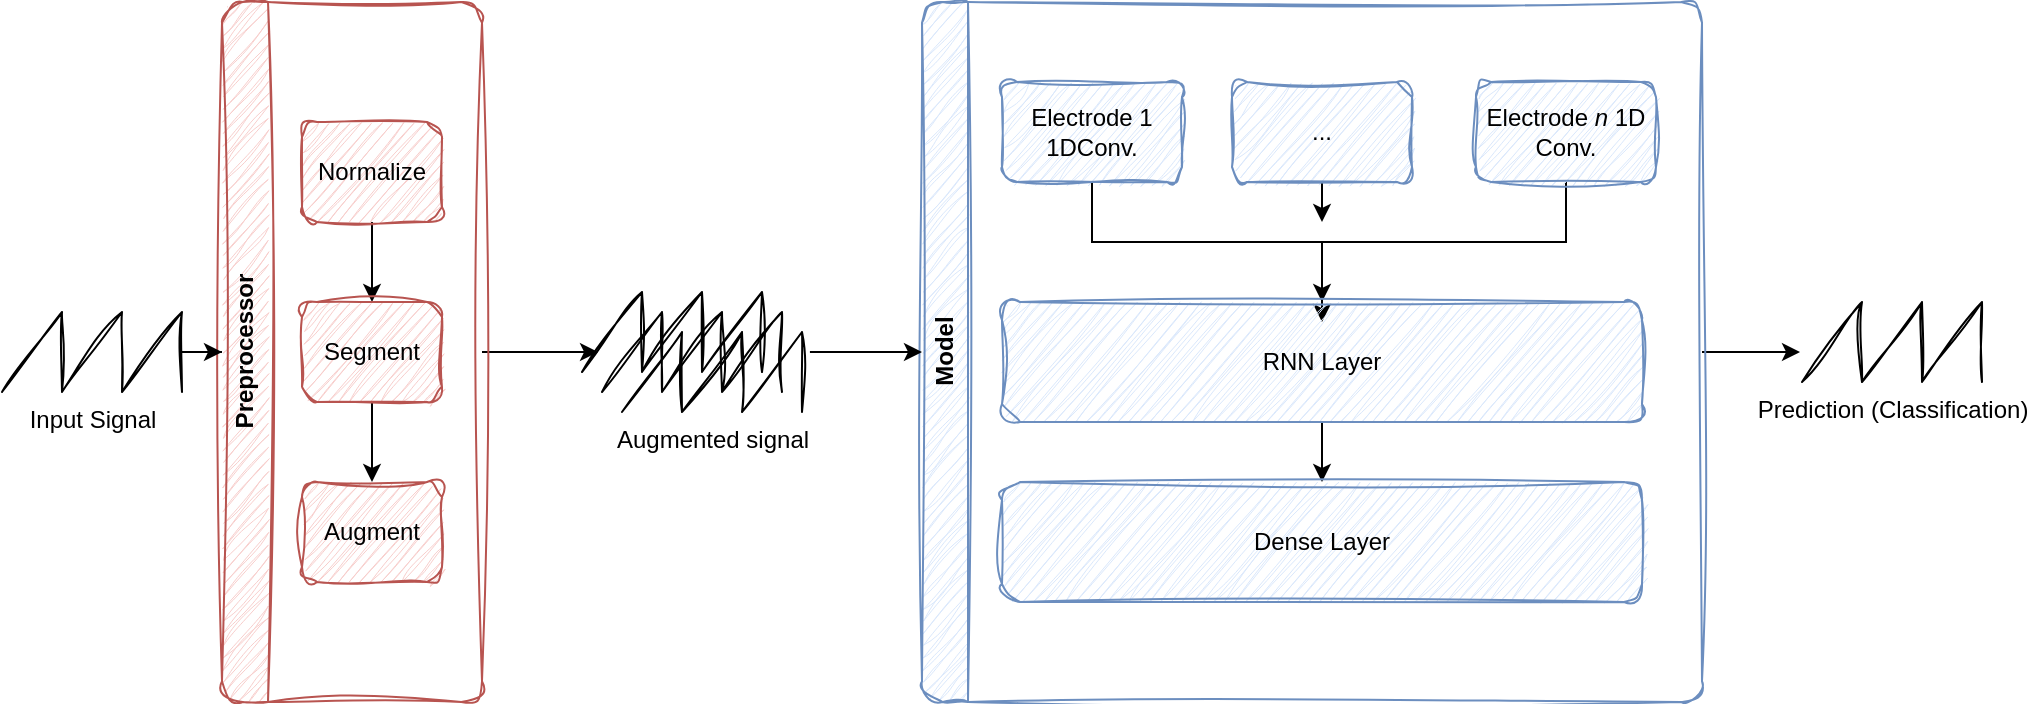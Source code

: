 <mxfile version="21.6.9" type="google">
  <diagram name="Página-1" id="BQXYLBE7gCcoiji-13DN">
    <mxGraphModel grid="0" page="1" gridSize="10" guides="1" tooltips="1" connect="1" arrows="1" fold="1" pageScale="1" pageWidth="1169" pageHeight="827" math="0" shadow="0">
      <root>
        <mxCell id="0" />
        <mxCell id="1" parent="0" />
        <mxCell id="1f2rcgwonlpsG2ieC1h5-39" style="edgeStyle=orthogonalEdgeStyle;rounded=0;orthogonalLoop=1;jettySize=auto;html=1;entryX=-0.011;entryY=0.625;entryDx=0;entryDy=0;entryPerimeter=0;" edge="1" parent="1" source="1f2rcgwonlpsG2ieC1h5-1" target="1f2rcgwonlpsG2ieC1h5-38">
          <mxGeometry relative="1" as="geometry" />
        </mxCell>
        <mxCell id="1f2rcgwonlpsG2ieC1h5-1" value="Model" style="swimlane;horizontal=0;whiteSpace=wrap;html=1;fillColor=#dae8fc;strokeColor=#6c8ebf;fillStyle=auto;sketch=1;curveFitting=1;jiggle=2;shadow=0;rounded=1;" vertex="1" parent="1">
          <mxGeometry x="460" y="120" width="390" height="350" as="geometry" />
        </mxCell>
        <mxCell id="1f2rcgwonlpsG2ieC1h5-33" style="edgeStyle=orthogonalEdgeStyle;rounded=0;orthogonalLoop=1;jettySize=auto;html=1;entryX=0.5;entryY=0.167;entryDx=0;entryDy=0;entryPerimeter=0;" edge="1" parent="1f2rcgwonlpsG2ieC1h5-1" source="1f2rcgwonlpsG2ieC1h5-27" target="1f2rcgwonlpsG2ieC1h5-32">
          <mxGeometry relative="1" as="geometry" />
        </mxCell>
        <mxCell id="1f2rcgwonlpsG2ieC1h5-27" value="Electrode 1 1DConv." style="rounded=1;whiteSpace=wrap;html=1;sketch=1;curveFitting=1;jiggle=2;fillColor=#dae8fc;strokeColor=#6c8ebf;" vertex="1" parent="1f2rcgwonlpsG2ieC1h5-1">
          <mxGeometry x="40" y="40" width="90" height="50" as="geometry" />
        </mxCell>
        <mxCell id="1f2rcgwonlpsG2ieC1h5-34" style="edgeStyle=orthogonalEdgeStyle;rounded=0;orthogonalLoop=1;jettySize=auto;html=1;" edge="1" parent="1f2rcgwonlpsG2ieC1h5-1" source="1f2rcgwonlpsG2ieC1h5-28">
          <mxGeometry relative="1" as="geometry">
            <mxPoint x="200" y="110" as="targetPoint" />
          </mxGeometry>
        </mxCell>
        <mxCell id="1f2rcgwonlpsG2ieC1h5-28" value="..." style="rounded=1;whiteSpace=wrap;html=1;sketch=1;curveFitting=1;jiggle=2;fillColor=#dae8fc;strokeColor=#6c8ebf;" vertex="1" parent="1f2rcgwonlpsG2ieC1h5-1">
          <mxGeometry x="155" y="40" width="90" height="50" as="geometry" />
        </mxCell>
        <mxCell id="1f2rcgwonlpsG2ieC1h5-35" style="edgeStyle=orthogonalEdgeStyle;rounded=0;orthogonalLoop=1;jettySize=auto;html=1;" edge="1" parent="1f2rcgwonlpsG2ieC1h5-1" source="1f2rcgwonlpsG2ieC1h5-29" target="1f2rcgwonlpsG2ieC1h5-32">
          <mxGeometry relative="1" as="geometry" />
        </mxCell>
        <mxCell id="1f2rcgwonlpsG2ieC1h5-29" value="Electrode &lt;i&gt;n&lt;/i&gt; 1D Conv." style="rounded=1;whiteSpace=wrap;html=1;sketch=1;curveFitting=1;jiggle=2;fillColor=#dae8fc;strokeColor=#6c8ebf;" vertex="1" parent="1f2rcgwonlpsG2ieC1h5-1">
          <mxGeometry x="277" y="40" width="90" height="50" as="geometry" />
        </mxCell>
        <mxCell id="1f2rcgwonlpsG2ieC1h5-37" style="edgeStyle=orthogonalEdgeStyle;rounded=0;orthogonalLoop=1;jettySize=auto;html=1;" edge="1" parent="1f2rcgwonlpsG2ieC1h5-1" source="1f2rcgwonlpsG2ieC1h5-32" target="1f2rcgwonlpsG2ieC1h5-36">
          <mxGeometry relative="1" as="geometry" />
        </mxCell>
        <mxCell id="1f2rcgwonlpsG2ieC1h5-32" value="RNN Layer" style="rounded=1;whiteSpace=wrap;html=1;sketch=1;curveFitting=1;jiggle=2;fillColor=#dae8fc;strokeColor=#6c8ebf;" vertex="1" parent="1f2rcgwonlpsG2ieC1h5-1">
          <mxGeometry x="40" y="150" width="320" height="60" as="geometry" />
        </mxCell>
        <mxCell id="1f2rcgwonlpsG2ieC1h5-36" value="Dense Layer" style="rounded=1;whiteSpace=wrap;html=1;fillColor=#dae8fc;strokeColor=#6c8ebf;sketch=1;curveFitting=1;jiggle=2;" vertex="1" parent="1f2rcgwonlpsG2ieC1h5-1">
          <mxGeometry x="40" y="240" width="320" height="60" as="geometry" />
        </mxCell>
        <mxCell id="1f2rcgwonlpsG2ieC1h5-25" style="edgeStyle=orthogonalEdgeStyle;rounded=0;orthogonalLoop=1;jettySize=auto;html=1;exitX=1;exitY=0.5;exitDx=0;exitDy=0;entryX=-0.022;entryY=0.5;entryDx=0;entryDy=0;entryPerimeter=0;" edge="1" parent="1" source="1f2rcgwonlpsG2ieC1h5-4" target="1f2rcgwonlpsG2ieC1h5-23">
          <mxGeometry relative="1" as="geometry" />
        </mxCell>
        <mxCell id="1f2rcgwonlpsG2ieC1h5-4" value="Preprocessor" style="swimlane;horizontal=0;whiteSpace=wrap;html=1;fillColor=#f8cecc;strokeColor=#b85450;fillStyle=auto;sketch=1;curveFitting=1;jiggle=2;shadow=0;rounded=1;" vertex="1" parent="1">
          <mxGeometry x="110" y="120" width="130" height="350" as="geometry" />
        </mxCell>
        <mxCell id="1f2rcgwonlpsG2ieC1h5-30" style="edgeStyle=orthogonalEdgeStyle;rounded=0;orthogonalLoop=1;jettySize=auto;html=1;" edge="1" parent="1f2rcgwonlpsG2ieC1h5-4" source="1f2rcgwonlpsG2ieC1h5-17" target="1f2rcgwonlpsG2ieC1h5-18">
          <mxGeometry relative="1" as="geometry" />
        </mxCell>
        <mxCell id="1f2rcgwonlpsG2ieC1h5-17" value="Normalize" style="rounded=1;whiteSpace=wrap;html=1;sketch=1;curveFitting=1;jiggle=2;fillColor=#f8cecc;strokeColor=#b85450;" vertex="1" parent="1f2rcgwonlpsG2ieC1h5-4">
          <mxGeometry x="40" y="60" width="70" height="50" as="geometry" />
        </mxCell>
        <mxCell id="1f2rcgwonlpsG2ieC1h5-31" style="edgeStyle=orthogonalEdgeStyle;rounded=0;orthogonalLoop=1;jettySize=auto;html=1;entryX=0.5;entryY=0;entryDx=0;entryDy=0;" edge="1" parent="1f2rcgwonlpsG2ieC1h5-4" source="1f2rcgwonlpsG2ieC1h5-18" target="1f2rcgwonlpsG2ieC1h5-19">
          <mxGeometry relative="1" as="geometry" />
        </mxCell>
        <mxCell id="1f2rcgwonlpsG2ieC1h5-18" value="Segment" style="rounded=1;whiteSpace=wrap;html=1;sketch=1;curveFitting=1;jiggle=2;fillColor=#f8cecc;strokeColor=#b85450;" vertex="1" parent="1f2rcgwonlpsG2ieC1h5-4">
          <mxGeometry x="40" y="150" width="70" height="50" as="geometry" />
        </mxCell>
        <mxCell id="1f2rcgwonlpsG2ieC1h5-19" value="Augment" style="rounded=1;whiteSpace=wrap;html=1;sketch=1;curveFitting=1;jiggle=2;fillColor=#f8cecc;strokeColor=#b85450;" vertex="1" parent="1f2rcgwonlpsG2ieC1h5-4">
          <mxGeometry x="40" y="240" width="70" height="50" as="geometry" />
        </mxCell>
        <mxCell id="1f2rcgwonlpsG2ieC1h5-13" style="edgeStyle=orthogonalEdgeStyle;rounded=0;orthogonalLoop=1;jettySize=auto;html=1;" edge="1" parent="1" source="1f2rcgwonlpsG2ieC1h5-12" target="1f2rcgwonlpsG2ieC1h5-4">
          <mxGeometry relative="1" as="geometry" />
        </mxCell>
        <mxCell id="1f2rcgwonlpsG2ieC1h5-12" value="Input Signal" style="pointerEvents=1;verticalLabelPosition=bottom;shadow=0;dashed=0;align=center;html=1;verticalAlign=top;shape=mxgraph.electrical.waveforms.sawtooth;sketch=1;curveFitting=1;jiggle=2;" vertex="1" parent="1">
          <mxGeometry y="275" width="90" height="40" as="geometry" />
        </mxCell>
        <mxCell id="1f2rcgwonlpsG2ieC1h5-20" value="" style="pointerEvents=1;verticalLabelPosition=bottom;shadow=0;dashed=0;align=center;html=1;verticalAlign=top;shape=mxgraph.electrical.waveforms.sawtooth;sketch=1;curveFitting=1;jiggle=2;" vertex="1" parent="1">
          <mxGeometry x="290" y="265" width="90" height="40" as="geometry" />
        </mxCell>
        <mxCell id="1f2rcgwonlpsG2ieC1h5-23" value="" style="pointerEvents=1;verticalLabelPosition=bottom;shadow=0;dashed=0;align=center;html=1;verticalAlign=top;shape=mxgraph.electrical.waveforms.sawtooth;sketch=1;curveFitting=1;jiggle=2;" vertex="1" parent="1">
          <mxGeometry x="300" y="275" width="90" height="40" as="geometry" />
        </mxCell>
        <mxCell id="1f2rcgwonlpsG2ieC1h5-26" style="edgeStyle=orthogonalEdgeStyle;rounded=0;orthogonalLoop=1;jettySize=auto;html=1;exitX=1.044;exitY=0.25;exitDx=0;exitDy=0;exitPerimeter=0;" edge="1" parent="1" source="1f2rcgwonlpsG2ieC1h5-24" target="1f2rcgwonlpsG2ieC1h5-1">
          <mxGeometry relative="1" as="geometry" />
        </mxCell>
        <mxCell id="1f2rcgwonlpsG2ieC1h5-24" value="Augmented signal" style="pointerEvents=1;verticalLabelPosition=bottom;shadow=0;dashed=0;align=center;html=1;verticalAlign=top;shape=mxgraph.electrical.waveforms.sawtooth;sketch=1;curveFitting=1;jiggle=2;" vertex="1" parent="1">
          <mxGeometry x="310" y="285" width="90" height="40" as="geometry" />
        </mxCell>
        <mxCell id="1f2rcgwonlpsG2ieC1h5-38" value="Prediction (Classification)" style="pointerEvents=1;verticalLabelPosition=bottom;shadow=0;dashed=0;align=center;html=1;verticalAlign=top;shape=mxgraph.electrical.waveforms.sawtooth;sketch=1;curveFitting=1;jiggle=2;" vertex="1" parent="1">
          <mxGeometry x="900" y="270" width="90" height="40" as="geometry" />
        </mxCell>
      </root>
    </mxGraphModel>
  </diagram>
</mxfile>
